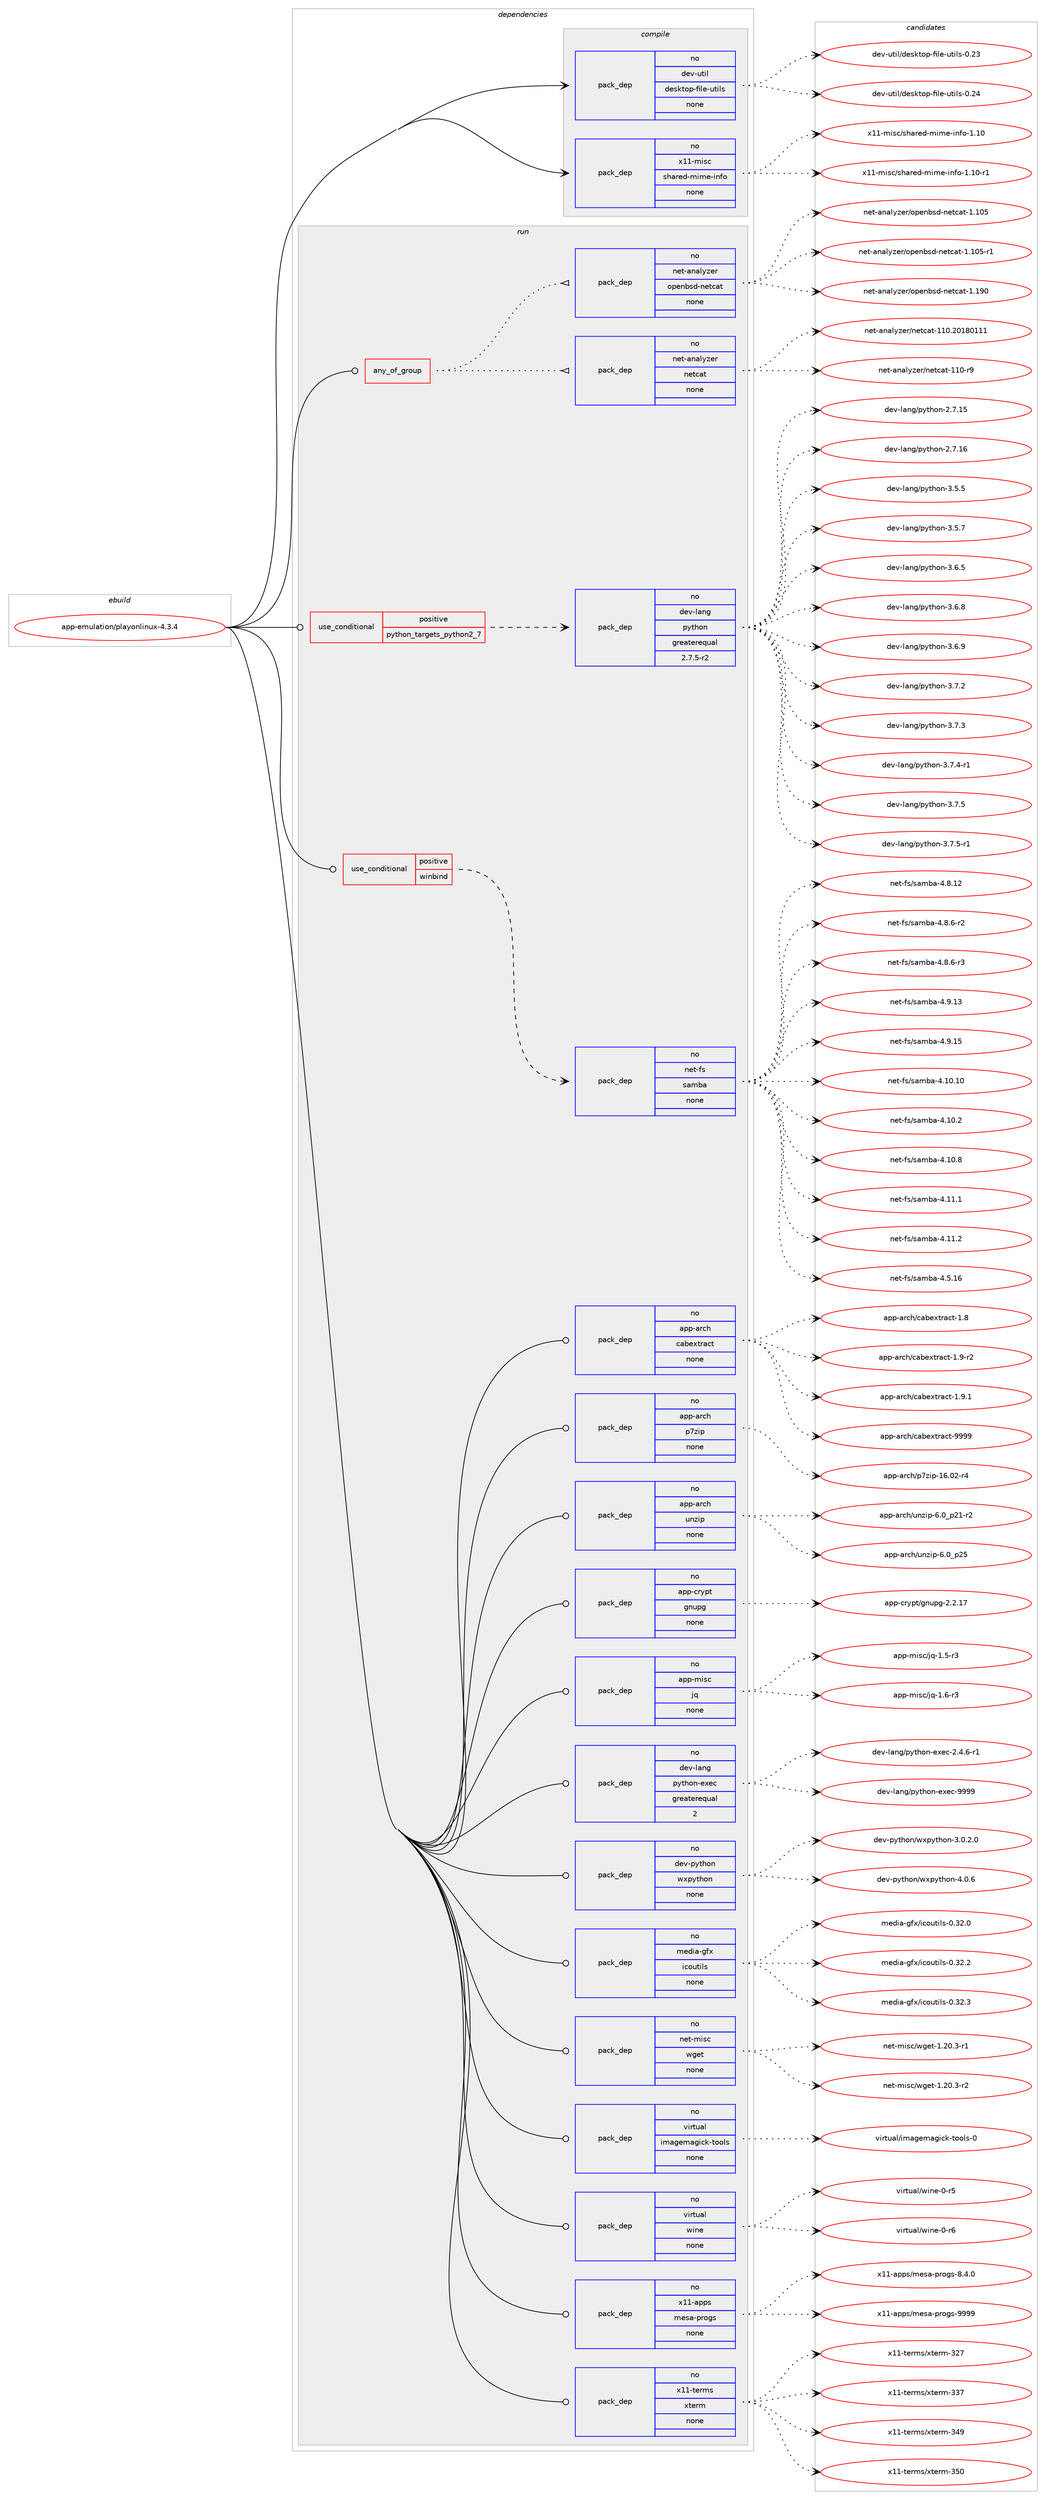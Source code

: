 digraph prolog {

# *************
# Graph options
# *************

newrank=true;
concentrate=true;
compound=true;
graph [rankdir=LR,fontname=Helvetica,fontsize=10,ranksep=1.5];#, ranksep=2.5, nodesep=0.2];
edge  [arrowhead=vee];
node  [fontname=Helvetica,fontsize=10];

# **********
# The ebuild
# **********

subgraph cluster_leftcol {
color=gray;
rank=same;
label=<<i>ebuild</i>>;
id [label="app-emulation/playonlinux-4.3.4", color=red, width=4, href="../app-emulation/playonlinux-4.3.4.svg"];
}

# ****************
# The dependencies
# ****************

subgraph cluster_midcol {
color=gray;
label=<<i>dependencies</i>>;
subgraph cluster_compile {
fillcolor="#eeeeee";
style=filled;
label=<<i>compile</i>>;
subgraph pack362559 {
dependency487356 [label=<<TABLE BORDER="0" CELLBORDER="1" CELLSPACING="0" CELLPADDING="4" WIDTH="220"><TR><TD ROWSPAN="6" CELLPADDING="30">pack_dep</TD></TR><TR><TD WIDTH="110">no</TD></TR><TR><TD>dev-util</TD></TR><TR><TD>desktop-file-utils</TD></TR><TR><TD>none</TD></TR><TR><TD></TD></TR></TABLE>>, shape=none, color=blue];
}
id:e -> dependency487356:w [weight=20,style="solid",arrowhead="vee"];
subgraph pack362560 {
dependency487357 [label=<<TABLE BORDER="0" CELLBORDER="1" CELLSPACING="0" CELLPADDING="4" WIDTH="220"><TR><TD ROWSPAN="6" CELLPADDING="30">pack_dep</TD></TR><TR><TD WIDTH="110">no</TD></TR><TR><TD>x11-misc</TD></TR><TR><TD>shared-mime-info</TD></TR><TR><TD>none</TD></TR><TR><TD></TD></TR></TABLE>>, shape=none, color=blue];
}
id:e -> dependency487357:w [weight=20,style="solid",arrowhead="vee"];
}
subgraph cluster_compileandrun {
fillcolor="#eeeeee";
style=filled;
label=<<i>compile and run</i>>;
}
subgraph cluster_run {
fillcolor="#eeeeee";
style=filled;
label=<<i>run</i>>;
subgraph any8525 {
dependency487358 [label=<<TABLE BORDER="0" CELLBORDER="1" CELLSPACING="0" CELLPADDING="4"><TR><TD CELLPADDING="10">any_of_group</TD></TR></TABLE>>, shape=none, color=red];subgraph pack362561 {
dependency487359 [label=<<TABLE BORDER="0" CELLBORDER="1" CELLSPACING="0" CELLPADDING="4" WIDTH="220"><TR><TD ROWSPAN="6" CELLPADDING="30">pack_dep</TD></TR><TR><TD WIDTH="110">no</TD></TR><TR><TD>net-analyzer</TD></TR><TR><TD>netcat</TD></TR><TR><TD>none</TD></TR><TR><TD></TD></TR></TABLE>>, shape=none, color=blue];
}
dependency487358:e -> dependency487359:w [weight=20,style="dotted",arrowhead="oinv"];
subgraph pack362562 {
dependency487360 [label=<<TABLE BORDER="0" CELLBORDER="1" CELLSPACING="0" CELLPADDING="4" WIDTH="220"><TR><TD ROWSPAN="6" CELLPADDING="30">pack_dep</TD></TR><TR><TD WIDTH="110">no</TD></TR><TR><TD>net-analyzer</TD></TR><TR><TD>openbsd-netcat</TD></TR><TR><TD>none</TD></TR><TR><TD></TD></TR></TABLE>>, shape=none, color=blue];
}
dependency487358:e -> dependency487360:w [weight=20,style="dotted",arrowhead="oinv"];
}
id:e -> dependency487358:w [weight=20,style="solid",arrowhead="odot"];
subgraph cond115964 {
dependency487361 [label=<<TABLE BORDER="0" CELLBORDER="1" CELLSPACING="0" CELLPADDING="4"><TR><TD ROWSPAN="3" CELLPADDING="10">use_conditional</TD></TR><TR><TD>positive</TD></TR><TR><TD>python_targets_python2_7</TD></TR></TABLE>>, shape=none, color=red];
subgraph pack362563 {
dependency487362 [label=<<TABLE BORDER="0" CELLBORDER="1" CELLSPACING="0" CELLPADDING="4" WIDTH="220"><TR><TD ROWSPAN="6" CELLPADDING="30">pack_dep</TD></TR><TR><TD WIDTH="110">no</TD></TR><TR><TD>dev-lang</TD></TR><TR><TD>python</TD></TR><TR><TD>greaterequal</TD></TR><TR><TD>2.7.5-r2</TD></TR></TABLE>>, shape=none, color=blue];
}
dependency487361:e -> dependency487362:w [weight=20,style="dashed",arrowhead="vee"];
}
id:e -> dependency487361:w [weight=20,style="solid",arrowhead="odot"];
subgraph cond115965 {
dependency487363 [label=<<TABLE BORDER="0" CELLBORDER="1" CELLSPACING="0" CELLPADDING="4"><TR><TD ROWSPAN="3" CELLPADDING="10">use_conditional</TD></TR><TR><TD>positive</TD></TR><TR><TD>winbind</TD></TR></TABLE>>, shape=none, color=red];
subgraph pack362564 {
dependency487364 [label=<<TABLE BORDER="0" CELLBORDER="1" CELLSPACING="0" CELLPADDING="4" WIDTH="220"><TR><TD ROWSPAN="6" CELLPADDING="30">pack_dep</TD></TR><TR><TD WIDTH="110">no</TD></TR><TR><TD>net-fs</TD></TR><TR><TD>samba</TD></TR><TR><TD>none</TD></TR><TR><TD></TD></TR></TABLE>>, shape=none, color=blue];
}
dependency487363:e -> dependency487364:w [weight=20,style="dashed",arrowhead="vee"];
}
id:e -> dependency487363:w [weight=20,style="solid",arrowhead="odot"];
subgraph pack362565 {
dependency487365 [label=<<TABLE BORDER="0" CELLBORDER="1" CELLSPACING="0" CELLPADDING="4" WIDTH="220"><TR><TD ROWSPAN="6" CELLPADDING="30">pack_dep</TD></TR><TR><TD WIDTH="110">no</TD></TR><TR><TD>app-arch</TD></TR><TR><TD>cabextract</TD></TR><TR><TD>none</TD></TR><TR><TD></TD></TR></TABLE>>, shape=none, color=blue];
}
id:e -> dependency487365:w [weight=20,style="solid",arrowhead="odot"];
subgraph pack362566 {
dependency487366 [label=<<TABLE BORDER="0" CELLBORDER="1" CELLSPACING="0" CELLPADDING="4" WIDTH="220"><TR><TD ROWSPAN="6" CELLPADDING="30">pack_dep</TD></TR><TR><TD WIDTH="110">no</TD></TR><TR><TD>app-arch</TD></TR><TR><TD>p7zip</TD></TR><TR><TD>none</TD></TR><TR><TD></TD></TR></TABLE>>, shape=none, color=blue];
}
id:e -> dependency487366:w [weight=20,style="solid",arrowhead="odot"];
subgraph pack362567 {
dependency487367 [label=<<TABLE BORDER="0" CELLBORDER="1" CELLSPACING="0" CELLPADDING="4" WIDTH="220"><TR><TD ROWSPAN="6" CELLPADDING="30">pack_dep</TD></TR><TR><TD WIDTH="110">no</TD></TR><TR><TD>app-arch</TD></TR><TR><TD>unzip</TD></TR><TR><TD>none</TD></TR><TR><TD></TD></TR></TABLE>>, shape=none, color=blue];
}
id:e -> dependency487367:w [weight=20,style="solid",arrowhead="odot"];
subgraph pack362568 {
dependency487368 [label=<<TABLE BORDER="0" CELLBORDER="1" CELLSPACING="0" CELLPADDING="4" WIDTH="220"><TR><TD ROWSPAN="6" CELLPADDING="30">pack_dep</TD></TR><TR><TD WIDTH="110">no</TD></TR><TR><TD>app-crypt</TD></TR><TR><TD>gnupg</TD></TR><TR><TD>none</TD></TR><TR><TD></TD></TR></TABLE>>, shape=none, color=blue];
}
id:e -> dependency487368:w [weight=20,style="solid",arrowhead="odot"];
subgraph pack362569 {
dependency487369 [label=<<TABLE BORDER="0" CELLBORDER="1" CELLSPACING="0" CELLPADDING="4" WIDTH="220"><TR><TD ROWSPAN="6" CELLPADDING="30">pack_dep</TD></TR><TR><TD WIDTH="110">no</TD></TR><TR><TD>app-misc</TD></TR><TR><TD>jq</TD></TR><TR><TD>none</TD></TR><TR><TD></TD></TR></TABLE>>, shape=none, color=blue];
}
id:e -> dependency487369:w [weight=20,style="solid",arrowhead="odot"];
subgraph pack362570 {
dependency487370 [label=<<TABLE BORDER="0" CELLBORDER="1" CELLSPACING="0" CELLPADDING="4" WIDTH="220"><TR><TD ROWSPAN="6" CELLPADDING="30">pack_dep</TD></TR><TR><TD WIDTH="110">no</TD></TR><TR><TD>dev-lang</TD></TR><TR><TD>python-exec</TD></TR><TR><TD>greaterequal</TD></TR><TR><TD>2</TD></TR></TABLE>>, shape=none, color=blue];
}
id:e -> dependency487370:w [weight=20,style="solid",arrowhead="odot"];
subgraph pack362571 {
dependency487371 [label=<<TABLE BORDER="0" CELLBORDER="1" CELLSPACING="0" CELLPADDING="4" WIDTH="220"><TR><TD ROWSPAN="6" CELLPADDING="30">pack_dep</TD></TR><TR><TD WIDTH="110">no</TD></TR><TR><TD>dev-python</TD></TR><TR><TD>wxpython</TD></TR><TR><TD>none</TD></TR><TR><TD></TD></TR></TABLE>>, shape=none, color=blue];
}
id:e -> dependency487371:w [weight=20,style="solid",arrowhead="odot"];
subgraph pack362572 {
dependency487372 [label=<<TABLE BORDER="0" CELLBORDER="1" CELLSPACING="0" CELLPADDING="4" WIDTH="220"><TR><TD ROWSPAN="6" CELLPADDING="30">pack_dep</TD></TR><TR><TD WIDTH="110">no</TD></TR><TR><TD>media-gfx</TD></TR><TR><TD>icoutils</TD></TR><TR><TD>none</TD></TR><TR><TD></TD></TR></TABLE>>, shape=none, color=blue];
}
id:e -> dependency487372:w [weight=20,style="solid",arrowhead="odot"];
subgraph pack362573 {
dependency487373 [label=<<TABLE BORDER="0" CELLBORDER="1" CELLSPACING="0" CELLPADDING="4" WIDTH="220"><TR><TD ROWSPAN="6" CELLPADDING="30">pack_dep</TD></TR><TR><TD WIDTH="110">no</TD></TR><TR><TD>net-misc</TD></TR><TR><TD>wget</TD></TR><TR><TD>none</TD></TR><TR><TD></TD></TR></TABLE>>, shape=none, color=blue];
}
id:e -> dependency487373:w [weight=20,style="solid",arrowhead="odot"];
subgraph pack362574 {
dependency487374 [label=<<TABLE BORDER="0" CELLBORDER="1" CELLSPACING="0" CELLPADDING="4" WIDTH="220"><TR><TD ROWSPAN="6" CELLPADDING="30">pack_dep</TD></TR><TR><TD WIDTH="110">no</TD></TR><TR><TD>virtual</TD></TR><TR><TD>imagemagick-tools</TD></TR><TR><TD>none</TD></TR><TR><TD></TD></TR></TABLE>>, shape=none, color=blue];
}
id:e -> dependency487374:w [weight=20,style="solid",arrowhead="odot"];
subgraph pack362575 {
dependency487375 [label=<<TABLE BORDER="0" CELLBORDER="1" CELLSPACING="0" CELLPADDING="4" WIDTH="220"><TR><TD ROWSPAN="6" CELLPADDING="30">pack_dep</TD></TR><TR><TD WIDTH="110">no</TD></TR><TR><TD>virtual</TD></TR><TR><TD>wine</TD></TR><TR><TD>none</TD></TR><TR><TD></TD></TR></TABLE>>, shape=none, color=blue];
}
id:e -> dependency487375:w [weight=20,style="solid",arrowhead="odot"];
subgraph pack362576 {
dependency487376 [label=<<TABLE BORDER="0" CELLBORDER="1" CELLSPACING="0" CELLPADDING="4" WIDTH="220"><TR><TD ROWSPAN="6" CELLPADDING="30">pack_dep</TD></TR><TR><TD WIDTH="110">no</TD></TR><TR><TD>x11-apps</TD></TR><TR><TD>mesa-progs</TD></TR><TR><TD>none</TD></TR><TR><TD></TD></TR></TABLE>>, shape=none, color=blue];
}
id:e -> dependency487376:w [weight=20,style="solid",arrowhead="odot"];
subgraph pack362577 {
dependency487377 [label=<<TABLE BORDER="0" CELLBORDER="1" CELLSPACING="0" CELLPADDING="4" WIDTH="220"><TR><TD ROWSPAN="6" CELLPADDING="30">pack_dep</TD></TR><TR><TD WIDTH="110">no</TD></TR><TR><TD>x11-terms</TD></TR><TR><TD>xterm</TD></TR><TR><TD>none</TD></TR><TR><TD></TD></TR></TABLE>>, shape=none, color=blue];
}
id:e -> dependency487377:w [weight=20,style="solid",arrowhead="odot"];
}
}

# **************
# The candidates
# **************

subgraph cluster_choices {
rank=same;
color=gray;
label=<<i>candidates</i>>;

subgraph choice362559 {
color=black;
nodesep=1;
choice100101118451171161051084710010111510711611111245102105108101451171161051081154548465051 [label="dev-util/desktop-file-utils-0.23", color=red, width=4,href="../dev-util/desktop-file-utils-0.23.svg"];
choice100101118451171161051084710010111510711611111245102105108101451171161051081154548465052 [label="dev-util/desktop-file-utils-0.24", color=red, width=4,href="../dev-util/desktop-file-utils-0.24.svg"];
dependency487356:e -> choice100101118451171161051084710010111510711611111245102105108101451171161051081154548465051:w [style=dotted,weight="100"];
dependency487356:e -> choice100101118451171161051084710010111510711611111245102105108101451171161051081154548465052:w [style=dotted,weight="100"];
}
subgraph choice362560 {
color=black;
nodesep=1;
choice12049494510910511599471151049711410110045109105109101451051101021114549464948 [label="x11-misc/shared-mime-info-1.10", color=red, width=4,href="../x11-misc/shared-mime-info-1.10.svg"];
choice120494945109105115994711510497114101100451091051091014510511010211145494649484511449 [label="x11-misc/shared-mime-info-1.10-r1", color=red, width=4,href="../x11-misc/shared-mime-info-1.10-r1.svg"];
dependency487357:e -> choice12049494510910511599471151049711410110045109105109101451051101021114549464948:w [style=dotted,weight="100"];
dependency487357:e -> choice120494945109105115994711510497114101100451091051091014510511010211145494649484511449:w [style=dotted,weight="100"];
}
subgraph choice362561 {
color=black;
nodesep=1;
choice110101116459711097108121122101114471101011169997116454949484511457 [label="net-analyzer/netcat-110-r9", color=red, width=4,href="../net-analyzer/netcat-110-r9.svg"];
choice11010111645971109710812112210111447110101116999711645494948465048495648494949 [label="net-analyzer/netcat-110.20180111", color=red, width=4,href="../net-analyzer/netcat-110.20180111.svg"];
dependency487359:e -> choice110101116459711097108121122101114471101011169997116454949484511457:w [style=dotted,weight="100"];
dependency487359:e -> choice11010111645971109710812112210111447110101116999711645494948465048495648494949:w [style=dotted,weight="100"];
}
subgraph choice362562 {
color=black;
nodesep=1;
choice1101011164597110971081211221011144711111210111098115100451101011169997116454946494853 [label="net-analyzer/openbsd-netcat-1.105", color=red, width=4,href="../net-analyzer/openbsd-netcat-1.105.svg"];
choice11010111645971109710812112210111447111112101110981151004511010111699971164549464948534511449 [label="net-analyzer/openbsd-netcat-1.105-r1", color=red, width=4,href="../net-analyzer/openbsd-netcat-1.105-r1.svg"];
choice1101011164597110971081211221011144711111210111098115100451101011169997116454946495748 [label="net-analyzer/openbsd-netcat-1.190", color=red, width=4,href="../net-analyzer/openbsd-netcat-1.190.svg"];
dependency487360:e -> choice1101011164597110971081211221011144711111210111098115100451101011169997116454946494853:w [style=dotted,weight="100"];
dependency487360:e -> choice11010111645971109710812112210111447111112101110981151004511010111699971164549464948534511449:w [style=dotted,weight="100"];
dependency487360:e -> choice1101011164597110971081211221011144711111210111098115100451101011169997116454946495748:w [style=dotted,weight="100"];
}
subgraph choice362563 {
color=black;
nodesep=1;
choice10010111845108971101034711212111610411111045504655464953 [label="dev-lang/python-2.7.15", color=red, width=4,href="../dev-lang/python-2.7.15.svg"];
choice10010111845108971101034711212111610411111045504655464954 [label="dev-lang/python-2.7.16", color=red, width=4,href="../dev-lang/python-2.7.16.svg"];
choice100101118451089711010347112121116104111110455146534653 [label="dev-lang/python-3.5.5", color=red, width=4,href="../dev-lang/python-3.5.5.svg"];
choice100101118451089711010347112121116104111110455146534655 [label="dev-lang/python-3.5.7", color=red, width=4,href="../dev-lang/python-3.5.7.svg"];
choice100101118451089711010347112121116104111110455146544653 [label="dev-lang/python-3.6.5", color=red, width=4,href="../dev-lang/python-3.6.5.svg"];
choice100101118451089711010347112121116104111110455146544656 [label="dev-lang/python-3.6.8", color=red, width=4,href="../dev-lang/python-3.6.8.svg"];
choice100101118451089711010347112121116104111110455146544657 [label="dev-lang/python-3.6.9", color=red, width=4,href="../dev-lang/python-3.6.9.svg"];
choice100101118451089711010347112121116104111110455146554650 [label="dev-lang/python-3.7.2", color=red, width=4,href="../dev-lang/python-3.7.2.svg"];
choice100101118451089711010347112121116104111110455146554651 [label="dev-lang/python-3.7.3", color=red, width=4,href="../dev-lang/python-3.7.3.svg"];
choice1001011184510897110103471121211161041111104551465546524511449 [label="dev-lang/python-3.7.4-r1", color=red, width=4,href="../dev-lang/python-3.7.4-r1.svg"];
choice100101118451089711010347112121116104111110455146554653 [label="dev-lang/python-3.7.5", color=red, width=4,href="../dev-lang/python-3.7.5.svg"];
choice1001011184510897110103471121211161041111104551465546534511449 [label="dev-lang/python-3.7.5-r1", color=red, width=4,href="../dev-lang/python-3.7.5-r1.svg"];
dependency487362:e -> choice10010111845108971101034711212111610411111045504655464953:w [style=dotted,weight="100"];
dependency487362:e -> choice10010111845108971101034711212111610411111045504655464954:w [style=dotted,weight="100"];
dependency487362:e -> choice100101118451089711010347112121116104111110455146534653:w [style=dotted,weight="100"];
dependency487362:e -> choice100101118451089711010347112121116104111110455146534655:w [style=dotted,weight="100"];
dependency487362:e -> choice100101118451089711010347112121116104111110455146544653:w [style=dotted,weight="100"];
dependency487362:e -> choice100101118451089711010347112121116104111110455146544656:w [style=dotted,weight="100"];
dependency487362:e -> choice100101118451089711010347112121116104111110455146544657:w [style=dotted,weight="100"];
dependency487362:e -> choice100101118451089711010347112121116104111110455146554650:w [style=dotted,weight="100"];
dependency487362:e -> choice100101118451089711010347112121116104111110455146554651:w [style=dotted,weight="100"];
dependency487362:e -> choice1001011184510897110103471121211161041111104551465546524511449:w [style=dotted,weight="100"];
dependency487362:e -> choice100101118451089711010347112121116104111110455146554653:w [style=dotted,weight="100"];
dependency487362:e -> choice1001011184510897110103471121211161041111104551465546534511449:w [style=dotted,weight="100"];
}
subgraph choice362564 {
color=black;
nodesep=1;
choice11010111645102115471159710998974552464948464948 [label="net-fs/samba-4.10.10", color=red, width=4,href="../net-fs/samba-4.10.10.svg"];
choice110101116451021154711597109989745524649484650 [label="net-fs/samba-4.10.2", color=red, width=4,href="../net-fs/samba-4.10.2.svg"];
choice110101116451021154711597109989745524649484656 [label="net-fs/samba-4.10.8", color=red, width=4,href="../net-fs/samba-4.10.8.svg"];
choice110101116451021154711597109989745524649494649 [label="net-fs/samba-4.11.1", color=red, width=4,href="../net-fs/samba-4.11.1.svg"];
choice110101116451021154711597109989745524649494650 [label="net-fs/samba-4.11.2", color=red, width=4,href="../net-fs/samba-4.11.2.svg"];
choice110101116451021154711597109989745524653464954 [label="net-fs/samba-4.5.16", color=red, width=4,href="../net-fs/samba-4.5.16.svg"];
choice110101116451021154711597109989745524656464950 [label="net-fs/samba-4.8.12", color=red, width=4,href="../net-fs/samba-4.8.12.svg"];
choice11010111645102115471159710998974552465646544511450 [label="net-fs/samba-4.8.6-r2", color=red, width=4,href="../net-fs/samba-4.8.6-r2.svg"];
choice11010111645102115471159710998974552465646544511451 [label="net-fs/samba-4.8.6-r3", color=red, width=4,href="../net-fs/samba-4.8.6-r3.svg"];
choice110101116451021154711597109989745524657464951 [label="net-fs/samba-4.9.13", color=red, width=4,href="../net-fs/samba-4.9.13.svg"];
choice110101116451021154711597109989745524657464953 [label="net-fs/samba-4.9.15", color=red, width=4,href="../net-fs/samba-4.9.15.svg"];
dependency487364:e -> choice11010111645102115471159710998974552464948464948:w [style=dotted,weight="100"];
dependency487364:e -> choice110101116451021154711597109989745524649484650:w [style=dotted,weight="100"];
dependency487364:e -> choice110101116451021154711597109989745524649484656:w [style=dotted,weight="100"];
dependency487364:e -> choice110101116451021154711597109989745524649494649:w [style=dotted,weight="100"];
dependency487364:e -> choice110101116451021154711597109989745524649494650:w [style=dotted,weight="100"];
dependency487364:e -> choice110101116451021154711597109989745524653464954:w [style=dotted,weight="100"];
dependency487364:e -> choice110101116451021154711597109989745524656464950:w [style=dotted,weight="100"];
dependency487364:e -> choice11010111645102115471159710998974552465646544511450:w [style=dotted,weight="100"];
dependency487364:e -> choice11010111645102115471159710998974552465646544511451:w [style=dotted,weight="100"];
dependency487364:e -> choice110101116451021154711597109989745524657464951:w [style=dotted,weight="100"];
dependency487364:e -> choice110101116451021154711597109989745524657464953:w [style=dotted,weight="100"];
}
subgraph choice362565 {
color=black;
nodesep=1;
choice9711211245971149910447999798101120116114979911645494656 [label="app-arch/cabextract-1.8", color=red, width=4,href="../app-arch/cabextract-1.8.svg"];
choice97112112459711499104479997981011201161149799116454946574511450 [label="app-arch/cabextract-1.9-r2", color=red, width=4,href="../app-arch/cabextract-1.9-r2.svg"];
choice97112112459711499104479997981011201161149799116454946574649 [label="app-arch/cabextract-1.9.1", color=red, width=4,href="../app-arch/cabextract-1.9.1.svg"];
choice971121124597114991044799979810112011611497991164557575757 [label="app-arch/cabextract-9999", color=red, width=4,href="../app-arch/cabextract-9999.svg"];
dependency487365:e -> choice9711211245971149910447999798101120116114979911645494656:w [style=dotted,weight="100"];
dependency487365:e -> choice97112112459711499104479997981011201161149799116454946574511450:w [style=dotted,weight="100"];
dependency487365:e -> choice97112112459711499104479997981011201161149799116454946574649:w [style=dotted,weight="100"];
dependency487365:e -> choice971121124597114991044799979810112011611497991164557575757:w [style=dotted,weight="100"];
}
subgraph choice362566 {
color=black;
nodesep=1;
choice9711211245971149910447112551221051124549544648504511452 [label="app-arch/p7zip-16.02-r4", color=red, width=4,href="../app-arch/p7zip-16.02-r4.svg"];
dependency487366:e -> choice9711211245971149910447112551221051124549544648504511452:w [style=dotted,weight="100"];
}
subgraph choice362567 {
color=black;
nodesep=1;
choice9711211245971149910447117110122105112455446489511250494511450 [label="app-arch/unzip-6.0_p21-r2", color=red, width=4,href="../app-arch/unzip-6.0_p21-r2.svg"];
choice971121124597114991044711711012210511245544648951125053 [label="app-arch/unzip-6.0_p25", color=red, width=4,href="../app-arch/unzip-6.0_p25.svg"];
dependency487367:e -> choice9711211245971149910447117110122105112455446489511250494511450:w [style=dotted,weight="100"];
dependency487367:e -> choice971121124597114991044711711012210511245544648951125053:w [style=dotted,weight="100"];
}
subgraph choice362568 {
color=black;
nodesep=1;
choice9711211245991141211121164710311011711210345504650464955 [label="app-crypt/gnupg-2.2.17", color=red, width=4,href="../app-crypt/gnupg-2.2.17.svg"];
dependency487368:e -> choice9711211245991141211121164710311011711210345504650464955:w [style=dotted,weight="100"];
}
subgraph choice362569 {
color=black;
nodesep=1;
choice97112112451091051159947106113454946534511451 [label="app-misc/jq-1.5-r3", color=red, width=4,href="../app-misc/jq-1.5-r3.svg"];
choice97112112451091051159947106113454946544511451 [label="app-misc/jq-1.6-r3", color=red, width=4,href="../app-misc/jq-1.6-r3.svg"];
dependency487369:e -> choice97112112451091051159947106113454946534511451:w [style=dotted,weight="100"];
dependency487369:e -> choice97112112451091051159947106113454946544511451:w [style=dotted,weight="100"];
}
subgraph choice362570 {
color=black;
nodesep=1;
choice10010111845108971101034711212111610411111045101120101994550465246544511449 [label="dev-lang/python-exec-2.4.6-r1", color=red, width=4,href="../dev-lang/python-exec-2.4.6-r1.svg"];
choice10010111845108971101034711212111610411111045101120101994557575757 [label="dev-lang/python-exec-9999", color=red, width=4,href="../dev-lang/python-exec-9999.svg"];
dependency487370:e -> choice10010111845108971101034711212111610411111045101120101994550465246544511449:w [style=dotted,weight="100"];
dependency487370:e -> choice10010111845108971101034711212111610411111045101120101994557575757:w [style=dotted,weight="100"];
}
subgraph choice362571 {
color=black;
nodesep=1;
choice10010111845112121116104111110471191201121211161041111104551464846504648 [label="dev-python/wxpython-3.0.2.0", color=red, width=4,href="../dev-python/wxpython-3.0.2.0.svg"];
choice1001011184511212111610411111047119120112121116104111110455246484654 [label="dev-python/wxpython-4.0.6", color=red, width=4,href="../dev-python/wxpython-4.0.6.svg"];
dependency487371:e -> choice10010111845112121116104111110471191201121211161041111104551464846504648:w [style=dotted,weight="100"];
dependency487371:e -> choice1001011184511212111610411111047119120112121116104111110455246484654:w [style=dotted,weight="100"];
}
subgraph choice362572 {
color=black;
nodesep=1;
choice1091011001059745103102120471059911111711610510811545484651504648 [label="media-gfx/icoutils-0.32.0", color=red, width=4,href="../media-gfx/icoutils-0.32.0.svg"];
choice1091011001059745103102120471059911111711610510811545484651504650 [label="media-gfx/icoutils-0.32.2", color=red, width=4,href="../media-gfx/icoutils-0.32.2.svg"];
choice1091011001059745103102120471059911111711610510811545484651504651 [label="media-gfx/icoutils-0.32.3", color=red, width=4,href="../media-gfx/icoutils-0.32.3.svg"];
dependency487372:e -> choice1091011001059745103102120471059911111711610510811545484651504648:w [style=dotted,weight="100"];
dependency487372:e -> choice1091011001059745103102120471059911111711610510811545484651504650:w [style=dotted,weight="100"];
dependency487372:e -> choice1091011001059745103102120471059911111711610510811545484651504651:w [style=dotted,weight="100"];
}
subgraph choice362573 {
color=black;
nodesep=1;
choice110101116451091051159947119103101116454946504846514511449 [label="net-misc/wget-1.20.3-r1", color=red, width=4,href="../net-misc/wget-1.20.3-r1.svg"];
choice110101116451091051159947119103101116454946504846514511450 [label="net-misc/wget-1.20.3-r2", color=red, width=4,href="../net-misc/wget-1.20.3-r2.svg"];
dependency487373:e -> choice110101116451091051159947119103101116454946504846514511449:w [style=dotted,weight="100"];
dependency487373:e -> choice110101116451091051159947119103101116454946504846514511450:w [style=dotted,weight="100"];
}
subgraph choice362574 {
color=black;
nodesep=1;
choice1181051141161179710847105109971031011099710310599107451161111111081154548 [label="virtual/imagemagick-tools-0", color=red, width=4,href="../virtual/imagemagick-tools-0.svg"];
dependency487374:e -> choice1181051141161179710847105109971031011099710310599107451161111111081154548:w [style=dotted,weight="100"];
}
subgraph choice362575 {
color=black;
nodesep=1;
choice118105114116117971084711910511010145484511453 [label="virtual/wine-0-r5", color=red, width=4,href="../virtual/wine-0-r5.svg"];
choice118105114116117971084711910511010145484511454 [label="virtual/wine-0-r6", color=red, width=4,href="../virtual/wine-0-r6.svg"];
dependency487375:e -> choice118105114116117971084711910511010145484511453:w [style=dotted,weight="100"];
dependency487375:e -> choice118105114116117971084711910511010145484511454:w [style=dotted,weight="100"];
}
subgraph choice362576 {
color=black;
nodesep=1;
choice12049494597112112115471091011159745112114111103115455646524648 [label="x11-apps/mesa-progs-8.4.0", color=red, width=4,href="../x11-apps/mesa-progs-8.4.0.svg"];
choice120494945971121121154710910111597451121141111031154557575757 [label="x11-apps/mesa-progs-9999", color=red, width=4,href="../x11-apps/mesa-progs-9999.svg"];
dependency487376:e -> choice12049494597112112115471091011159745112114111103115455646524648:w [style=dotted,weight="100"];
dependency487376:e -> choice120494945971121121154710910111597451121141111031154557575757:w [style=dotted,weight="100"];
}
subgraph choice362577 {
color=black;
nodesep=1;
choice1204949451161011141091154712011610111410945515055 [label="x11-terms/xterm-327", color=red, width=4,href="../x11-terms/xterm-327.svg"];
choice1204949451161011141091154712011610111410945515155 [label="x11-terms/xterm-337", color=red, width=4,href="../x11-terms/xterm-337.svg"];
choice1204949451161011141091154712011610111410945515257 [label="x11-terms/xterm-349", color=red, width=4,href="../x11-terms/xterm-349.svg"];
choice1204949451161011141091154712011610111410945515348 [label="x11-terms/xterm-350", color=red, width=4,href="../x11-terms/xterm-350.svg"];
dependency487377:e -> choice1204949451161011141091154712011610111410945515055:w [style=dotted,weight="100"];
dependency487377:e -> choice1204949451161011141091154712011610111410945515155:w [style=dotted,weight="100"];
dependency487377:e -> choice1204949451161011141091154712011610111410945515257:w [style=dotted,weight="100"];
dependency487377:e -> choice1204949451161011141091154712011610111410945515348:w [style=dotted,weight="100"];
}
}

}
